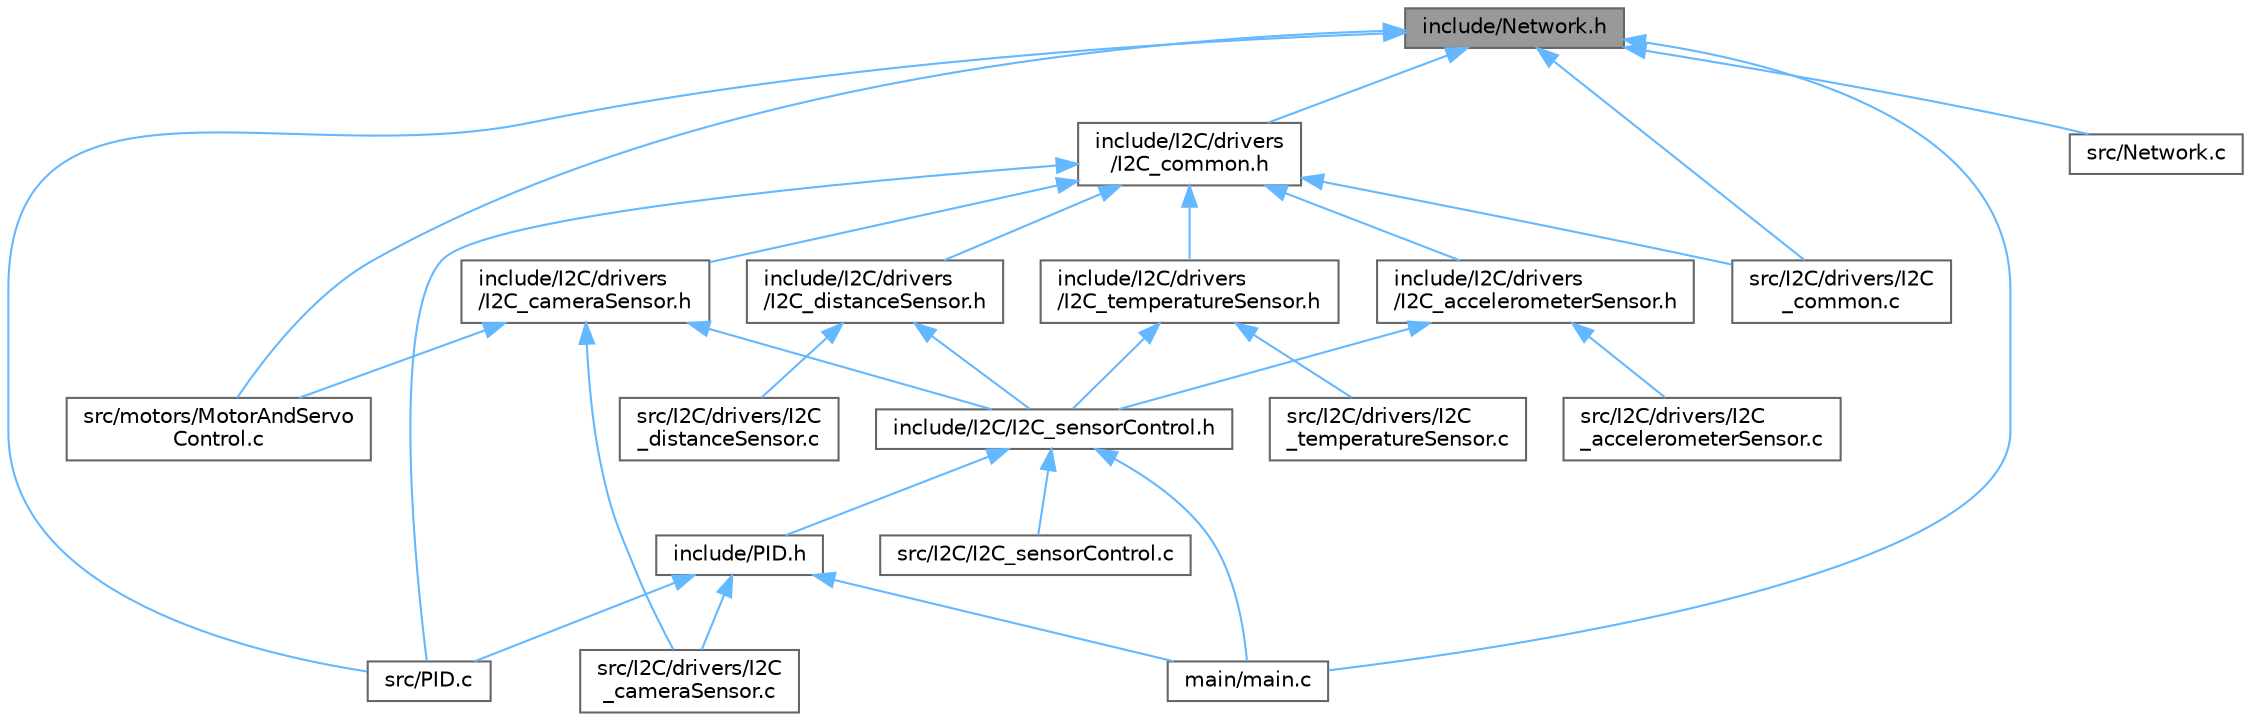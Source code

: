 digraph "include/Network.h"
{
 // LATEX_PDF_SIZE
  bgcolor="transparent";
  edge [fontname=Helvetica,fontsize=10,labelfontname=Helvetica,labelfontsize=10];
  node [fontname=Helvetica,fontsize=10,shape=box,height=0.2,width=0.4];
  Node1 [id="Node000001",label="include/Network.h",height=0.2,width=0.4,color="gray40", fillcolor="grey60", style="filled", fontcolor="black",tooltip=" "];
  Node1 -> Node2 [id="edge55_Node000001_Node000002",dir="back",color="steelblue1",style="solid",tooltip=" "];
  Node2 [id="Node000002",label="include/I2C/drivers\l/I2C_common.h",height=0.2,width=0.4,color="grey40", fillcolor="white", style="filled",URL="$_i2_c__common_8h.html",tooltip=" "];
  Node2 -> Node3 [id="edge56_Node000002_Node000003",dir="back",color="steelblue1",style="solid",tooltip=" "];
  Node3 [id="Node000003",label="include/I2C/drivers\l/I2C_accelerometerSensor.h",height=0.2,width=0.4,color="grey40", fillcolor="white", style="filled",URL="$_i2_c__accelerometer_sensor_8h.html",tooltip=" "];
  Node3 -> Node4 [id="edge57_Node000003_Node000004",dir="back",color="steelblue1",style="solid",tooltip=" "];
  Node4 [id="Node000004",label="include/I2C/I2C_sensorControl.h",height=0.2,width=0.4,color="grey40", fillcolor="white", style="filled",URL="$_i2_c__sensor_control_8h.html",tooltip=" "];
  Node4 -> Node5 [id="edge58_Node000004_Node000005",dir="back",color="steelblue1",style="solid",tooltip=" "];
  Node5 [id="Node000005",label="include/PID.h",height=0.2,width=0.4,color="grey40", fillcolor="white", style="filled",URL="$_p_i_d_8h.html",tooltip=" "];
  Node5 -> Node6 [id="edge59_Node000005_Node000006",dir="back",color="steelblue1",style="solid",tooltip=" "];
  Node6 [id="Node000006",label="main/main.c",height=0.2,width=0.4,color="grey40", fillcolor="white", style="filled",URL="$main_8c.html",tooltip=" "];
  Node5 -> Node7 [id="edge60_Node000005_Node000007",dir="back",color="steelblue1",style="solid",tooltip=" "];
  Node7 [id="Node000007",label="src/I2C/drivers/I2C\l_cameraSensor.c",height=0.2,width=0.4,color="grey40", fillcolor="white", style="filled",URL="$_i2_c__camera_sensor_8c.html",tooltip=" "];
  Node5 -> Node8 [id="edge61_Node000005_Node000008",dir="back",color="steelblue1",style="solid",tooltip=" "];
  Node8 [id="Node000008",label="src/PID.c",height=0.2,width=0.4,color="grey40", fillcolor="white", style="filled",URL="$_p_i_d_8c.html",tooltip=" "];
  Node4 -> Node6 [id="edge62_Node000004_Node000006",dir="back",color="steelblue1",style="solid",tooltip=" "];
  Node4 -> Node9 [id="edge63_Node000004_Node000009",dir="back",color="steelblue1",style="solid",tooltip=" "];
  Node9 [id="Node000009",label="src/I2C/I2C_sensorControl.c",height=0.2,width=0.4,color="grey40", fillcolor="white", style="filled",URL="$_i2_c__sensor_control_8c.html",tooltip=" "];
  Node3 -> Node10 [id="edge64_Node000003_Node000010",dir="back",color="steelblue1",style="solid",tooltip=" "];
  Node10 [id="Node000010",label="src/I2C/drivers/I2C\l_accelerometerSensor.c",height=0.2,width=0.4,color="grey40", fillcolor="white", style="filled",URL="$_i2_c__accelerometer_sensor_8c.html",tooltip=" "];
  Node2 -> Node11 [id="edge65_Node000002_Node000011",dir="back",color="steelblue1",style="solid",tooltip=" "];
  Node11 [id="Node000011",label="include/I2C/drivers\l/I2C_cameraSensor.h",height=0.2,width=0.4,color="grey40", fillcolor="white", style="filled",URL="$_i2_c__camera_sensor_8h.html",tooltip=" "];
  Node11 -> Node4 [id="edge66_Node000011_Node000004",dir="back",color="steelblue1",style="solid",tooltip=" "];
  Node11 -> Node7 [id="edge67_Node000011_Node000007",dir="back",color="steelblue1",style="solid",tooltip=" "];
  Node11 -> Node12 [id="edge68_Node000011_Node000012",dir="back",color="steelblue1",style="solid",tooltip=" "];
  Node12 [id="Node000012",label="src/motors/MotorAndServo\lControl.c",height=0.2,width=0.4,color="grey40", fillcolor="white", style="filled",URL="$_motor_and_servo_control_8c.html",tooltip=" "];
  Node2 -> Node13 [id="edge69_Node000002_Node000013",dir="back",color="steelblue1",style="solid",tooltip=" "];
  Node13 [id="Node000013",label="include/I2C/drivers\l/I2C_distanceSensor.h",height=0.2,width=0.4,color="grey40", fillcolor="white", style="filled",URL="$_i2_c__distance_sensor_8h.html",tooltip=" "];
  Node13 -> Node4 [id="edge70_Node000013_Node000004",dir="back",color="steelblue1",style="solid",tooltip=" "];
  Node13 -> Node14 [id="edge71_Node000013_Node000014",dir="back",color="steelblue1",style="solid",tooltip=" "];
  Node14 [id="Node000014",label="src/I2C/drivers/I2C\l_distanceSensor.c",height=0.2,width=0.4,color="grey40", fillcolor="white", style="filled",URL="$_i2_c__distance_sensor_8c.html",tooltip=" "];
  Node2 -> Node15 [id="edge72_Node000002_Node000015",dir="back",color="steelblue1",style="solid",tooltip=" "];
  Node15 [id="Node000015",label="include/I2C/drivers\l/I2C_temperatureSensor.h",height=0.2,width=0.4,color="grey40", fillcolor="white", style="filled",URL="$_i2_c__temperature_sensor_8h.html",tooltip=" "];
  Node15 -> Node4 [id="edge73_Node000015_Node000004",dir="back",color="steelblue1",style="solid",tooltip=" "];
  Node15 -> Node16 [id="edge74_Node000015_Node000016",dir="back",color="steelblue1",style="solid",tooltip=" "];
  Node16 [id="Node000016",label="src/I2C/drivers/I2C\l_temperatureSensor.c",height=0.2,width=0.4,color="grey40", fillcolor="white", style="filled",URL="$_i2_c__temperature_sensor_8c.html",tooltip=" "];
  Node2 -> Node17 [id="edge75_Node000002_Node000017",dir="back",color="steelblue1",style="solid",tooltip=" "];
  Node17 [id="Node000017",label="src/I2C/drivers/I2C\l_common.c",height=0.2,width=0.4,color="grey40", fillcolor="white", style="filled",URL="$_i2_c__common_8c.html",tooltip=" "];
  Node2 -> Node8 [id="edge76_Node000002_Node000008",dir="back",color="steelblue1",style="solid",tooltip=" "];
  Node1 -> Node6 [id="edge77_Node000001_Node000006",dir="back",color="steelblue1",style="solid",tooltip=" "];
  Node1 -> Node17 [id="edge78_Node000001_Node000017",dir="back",color="steelblue1",style="solid",tooltip=" "];
  Node1 -> Node18 [id="edge79_Node000001_Node000018",dir="back",color="steelblue1",style="solid",tooltip=" "];
  Node18 [id="Node000018",label="src/Network.c",height=0.2,width=0.4,color="grey40", fillcolor="white", style="filled",URL="$_network_8c.html",tooltip=" "];
  Node1 -> Node8 [id="edge80_Node000001_Node000008",dir="back",color="steelblue1",style="solid",tooltip=" "];
  Node1 -> Node12 [id="edge81_Node000001_Node000012",dir="back",color="steelblue1",style="solid",tooltip=" "];
}
